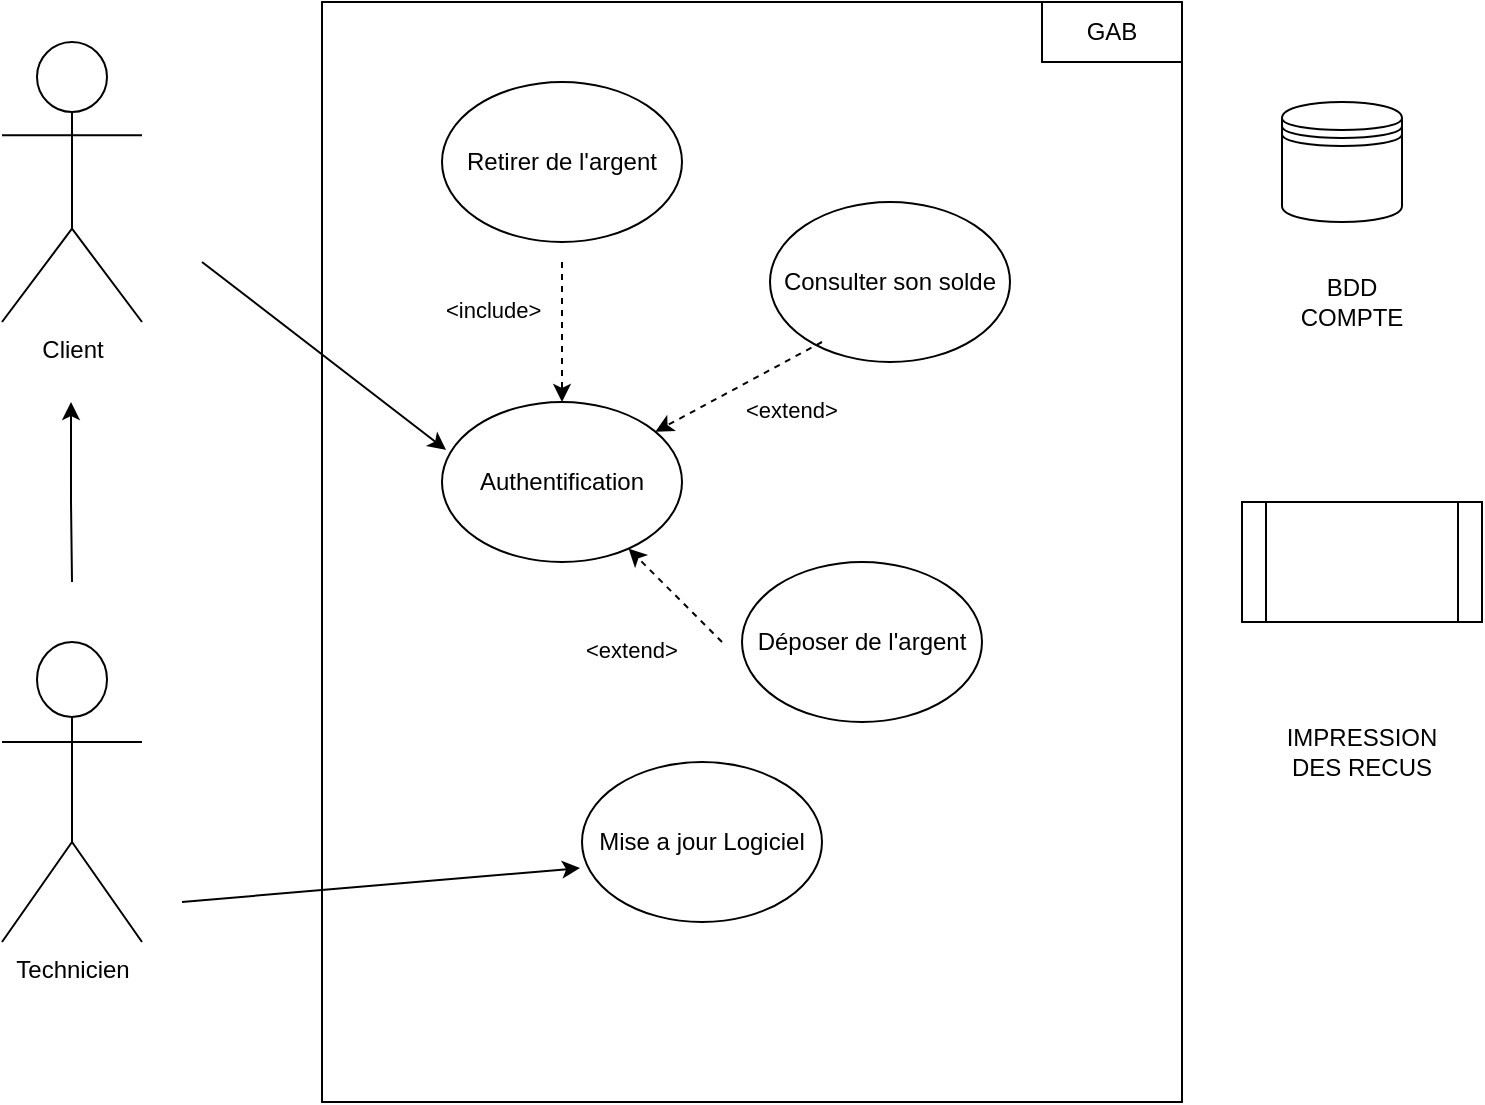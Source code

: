 <mxfile version="20.3.0" type="github">
  <diagram id="8Bpq0XL_chIRrS-9Ywte" name="Page-1">
    <mxGraphModel dx="1422" dy="794" grid="1" gridSize="10" guides="1" tooltips="1" connect="1" arrows="1" fold="1" page="1" pageScale="1" pageWidth="827" pageHeight="1169" math="0" shadow="0">
      <root>
        <mxCell id="0" />
        <mxCell id="1" parent="0" />
        <mxCell id="xmftSQcYOvlVYr_3nUFi-1" value="Client" style="shape=umlActor;verticalLabelPosition=bottom;verticalAlign=top;html=1;outlineConnect=0;" vertex="1" parent="1">
          <mxGeometry x="30" y="80" width="70" height="140" as="geometry" />
        </mxCell>
        <mxCell id="xmftSQcYOvlVYr_3nUFi-2" value="Technicien" style="shape=umlActor;verticalLabelPosition=bottom;verticalAlign=top;html=1;outlineConnect=0;" vertex="1" parent="1">
          <mxGeometry x="30" y="380" width="70" height="150" as="geometry" />
        </mxCell>
        <mxCell id="xmftSQcYOvlVYr_3nUFi-3" value="" style="endArrow=classic;html=1;rounded=0;" edge="1" parent="1">
          <mxGeometry width="50" height="50" relative="1" as="geometry">
            <mxPoint x="65" y="350" as="sourcePoint" />
            <mxPoint x="64.5" y="260" as="targetPoint" />
            <Array as="points">
              <mxPoint x="64.5" y="310" />
            </Array>
          </mxGeometry>
        </mxCell>
        <mxCell id="xmftSQcYOvlVYr_3nUFi-4" value="Mise a jour Logiciel" style="ellipse;whiteSpace=wrap;html=1;" vertex="1" parent="1">
          <mxGeometry x="320" y="440" width="120" height="80" as="geometry" />
        </mxCell>
        <mxCell id="xmftSQcYOvlVYr_3nUFi-5" value="Retirer de l&#39;argent" style="ellipse;whiteSpace=wrap;html=1;" vertex="1" parent="1">
          <mxGeometry x="250" y="100" width="120" height="80" as="geometry" />
        </mxCell>
        <mxCell id="xmftSQcYOvlVYr_3nUFi-6" value="Authentification" style="ellipse;whiteSpace=wrap;html=1;" vertex="1" parent="1">
          <mxGeometry x="250" y="260" width="120" height="80" as="geometry" />
        </mxCell>
        <mxCell id="xmftSQcYOvlVYr_3nUFi-7" value="Déposer de l&#39;argent" style="ellipse;whiteSpace=wrap;html=1;" vertex="1" parent="1">
          <mxGeometry x="400" y="340" width="120" height="80" as="geometry" />
        </mxCell>
        <mxCell id="xmftSQcYOvlVYr_3nUFi-8" value="Consulter son solde" style="ellipse;whiteSpace=wrap;html=1;" vertex="1" parent="1">
          <mxGeometry x="414" y="160" width="120" height="80" as="geometry" />
        </mxCell>
        <mxCell id="xmftSQcYOvlVYr_3nUFi-9" value="" style="shape=datastore;whiteSpace=wrap;html=1;" vertex="1" parent="1">
          <mxGeometry x="670" y="110" width="60" height="60" as="geometry" />
        </mxCell>
        <mxCell id="xmftSQcYOvlVYr_3nUFi-10" value="" style="shape=process;whiteSpace=wrap;html=1;backgroundOutline=1;" vertex="1" parent="1">
          <mxGeometry x="650" y="310" width="120" height="60" as="geometry" />
        </mxCell>
        <mxCell id="xmftSQcYOvlVYr_3nUFi-13" value="" style="rounded=0;whiteSpace=wrap;html=1;rotation=90;fillColor=none;" vertex="1" parent="1">
          <mxGeometry x="130" y="120" width="550" height="430" as="geometry" />
        </mxCell>
        <mxCell id="xmftSQcYOvlVYr_3nUFi-14" value="GAB" style="rounded=0;whiteSpace=wrap;html=1;fillColor=none;" vertex="1" parent="1">
          <mxGeometry x="550" y="60" width="70" height="30" as="geometry" />
        </mxCell>
        <mxCell id="xmftSQcYOvlVYr_3nUFi-15" value="" style="endArrow=classic;html=1;rounded=0;entryX=0.017;entryY=0.3;entryDx=0;entryDy=0;entryPerimeter=0;" edge="1" parent="1" target="xmftSQcYOvlVYr_3nUFi-6">
          <mxGeometry width="50" height="50" relative="1" as="geometry">
            <mxPoint x="130" y="190" as="sourcePoint" />
            <mxPoint x="180" y="140" as="targetPoint" />
          </mxGeometry>
        </mxCell>
        <mxCell id="xmftSQcYOvlVYr_3nUFi-16" value="" style="endArrow=classic;html=1;rounded=0;entryX=-0.008;entryY=0.663;entryDx=0;entryDy=0;entryPerimeter=0;" edge="1" parent="1" target="xmftSQcYOvlVYr_3nUFi-4">
          <mxGeometry width="50" height="50" relative="1" as="geometry">
            <mxPoint x="120" y="510" as="sourcePoint" />
            <mxPoint x="250" y="540" as="targetPoint" />
          </mxGeometry>
        </mxCell>
        <mxCell id="xmftSQcYOvlVYr_3nUFi-22" value="&lt;span style=&quot;color: rgb(0, 0, 0); font-family: Helvetica; font-size: 11px; font-style: normal; font-variant-ligatures: normal; font-variant-caps: normal; font-weight: 400; letter-spacing: normal; orphans: 2; text-align: center; text-indent: 0px; text-transform: none; widows: 2; word-spacing: 0px; -webkit-text-stroke-width: 0px; background-color: rgb(255, 255, 255); text-decoration-thickness: initial; text-decoration-style: initial; text-decoration-color: initial; float: none; display: inline !important;&quot;&gt;&amp;lt;include&amp;gt;&lt;/span&gt;" style="text;whiteSpace=wrap;html=1;" vertex="1" parent="1">
          <mxGeometry x="250" y="200" width="50" height="20" as="geometry" />
        </mxCell>
        <mxCell id="xmftSQcYOvlVYr_3nUFi-27" value="&lt;span style=&quot;font-size: 11px; text-align: center; background-color: rgb(255, 255, 255);&quot;&gt;&amp;lt;extend&amp;gt;&lt;/span&gt;" style="text;whiteSpace=wrap;html=1;" vertex="1" parent="1">
          <mxGeometry x="400" y="250" width="50" height="20" as="geometry" />
        </mxCell>
        <mxCell id="xmftSQcYOvlVYr_3nUFi-29" value="&lt;span style=&quot;color: rgb(0, 0, 0); font-family: Helvetica; font-size: 11px; font-style: normal; font-variant-ligatures: normal; font-variant-caps: normal; font-weight: 400; letter-spacing: normal; orphans: 2; text-align: center; text-indent: 0px; text-transform: none; widows: 2; word-spacing: 0px; -webkit-text-stroke-width: 0px; background-color: rgb(255, 255, 255); text-decoration-thickness: initial; text-decoration-style: initial; text-decoration-color: initial; float: none; display: inline !important;&quot;&gt;&amp;lt;extend&amp;gt;&lt;/span&gt;" style="text;whiteSpace=wrap;html=1;" vertex="1" parent="1">
          <mxGeometry x="320" y="370" width="50" height="20" as="geometry" />
        </mxCell>
        <mxCell id="xmftSQcYOvlVYr_3nUFi-33" value="BDD COMPTE" style="rounded=0;whiteSpace=wrap;html=1;fillColor=none;strokeColor=none;" vertex="1" parent="1">
          <mxGeometry x="670" y="195" width="70" height="30" as="geometry" />
        </mxCell>
        <mxCell id="xmftSQcYOvlVYr_3nUFi-34" value="IMPRESSION DES RECUS" style="rounded=0;whiteSpace=wrap;html=1;shadow=0;strokeColor=none;" vertex="1" parent="1">
          <mxGeometry x="675" y="420" width="70" height="30" as="geometry" />
        </mxCell>
        <mxCell id="xmftSQcYOvlVYr_3nUFi-35" value="" style="endArrow=classic;html=1;rounded=0;dashed=1;entryX=0.5;entryY=0;entryDx=0;entryDy=0;" edge="1" parent="1" target="xmftSQcYOvlVYr_3nUFi-6">
          <mxGeometry width="50" height="50" relative="1" as="geometry">
            <mxPoint x="310" y="190" as="sourcePoint" />
            <mxPoint x="310" y="250" as="targetPoint" />
            <Array as="points">
              <mxPoint x="310" y="230" />
            </Array>
          </mxGeometry>
        </mxCell>
        <mxCell id="xmftSQcYOvlVYr_3nUFi-37" value="" style="endArrow=classic;html=1;rounded=0;dashed=1;" edge="1" parent="1" target="xmftSQcYOvlVYr_3nUFi-6">
          <mxGeometry width="50" height="50" relative="1" as="geometry">
            <mxPoint x="390" y="380" as="sourcePoint" />
            <mxPoint x="340" y="350" as="targetPoint" />
          </mxGeometry>
        </mxCell>
        <mxCell id="xmftSQcYOvlVYr_3nUFi-38" value="" style="endArrow=classic;html=1;rounded=0;dashed=1;" edge="1" parent="1" target="xmftSQcYOvlVYr_3nUFi-6">
          <mxGeometry width="50" height="50" relative="1" as="geometry">
            <mxPoint x="440" y="230" as="sourcePoint" />
            <mxPoint x="360" y="250" as="targetPoint" />
          </mxGeometry>
        </mxCell>
      </root>
    </mxGraphModel>
  </diagram>
</mxfile>
